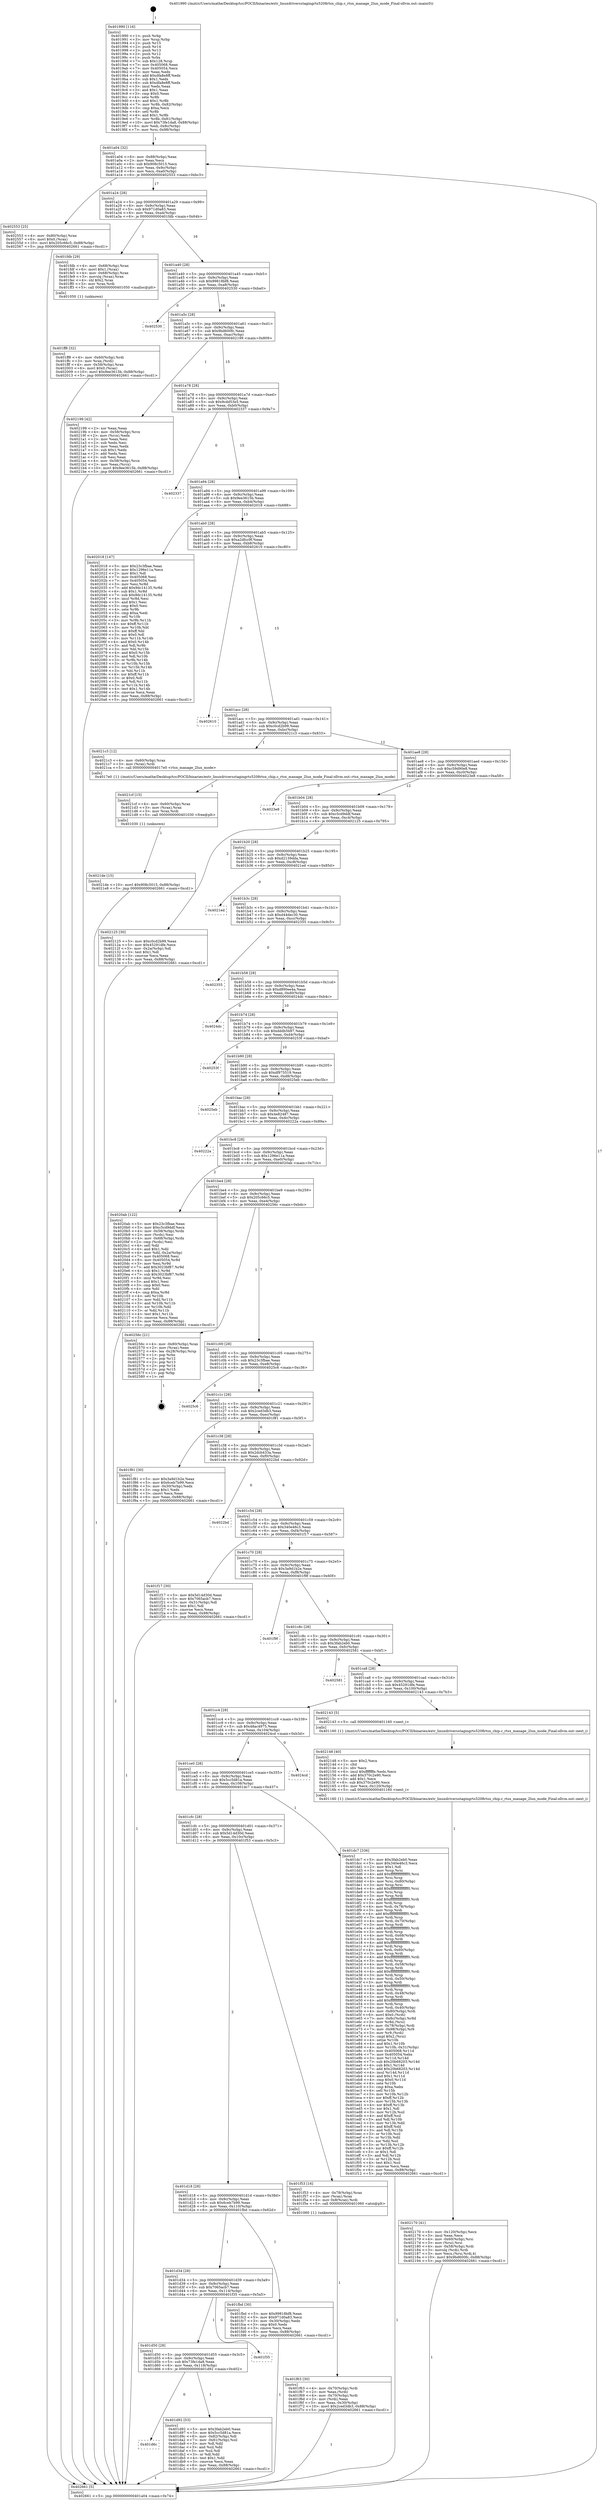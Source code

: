 digraph "0x401990" {
  label = "0x401990 (/mnt/c/Users/mathe/Desktop/tcc/POCII/binaries/extr_linuxdriversstagingrts5208rtsx_chip.c_rtsx_manage_2lun_mode_Final-ollvm.out::main(0))"
  labelloc = "t"
  node[shape=record]

  Entry [label="",width=0.3,height=0.3,shape=circle,fillcolor=black,style=filled]
  "0x401a04" [label="{
     0x401a04 [32]\l
     | [instrs]\l
     &nbsp;&nbsp;0x401a04 \<+6\>: mov -0x88(%rbp),%eax\l
     &nbsp;&nbsp;0x401a0a \<+2\>: mov %eax,%ecx\l
     &nbsp;&nbsp;0x401a0c \<+6\>: sub $0x908c5015,%ecx\l
     &nbsp;&nbsp;0x401a12 \<+6\>: mov %eax,-0x9c(%rbp)\l
     &nbsp;&nbsp;0x401a18 \<+6\>: mov %ecx,-0xa0(%rbp)\l
     &nbsp;&nbsp;0x401a1e \<+6\>: je 0000000000402553 \<main+0xbc3\>\l
  }"]
  "0x402553" [label="{
     0x402553 [25]\l
     | [instrs]\l
     &nbsp;&nbsp;0x402553 \<+4\>: mov -0x80(%rbp),%rax\l
     &nbsp;&nbsp;0x402557 \<+6\>: movl $0x0,(%rax)\l
     &nbsp;&nbsp;0x40255d \<+10\>: movl $0x205c66c5,-0x88(%rbp)\l
     &nbsp;&nbsp;0x402567 \<+5\>: jmp 0000000000402661 \<main+0xcd1\>\l
  }"]
  "0x401a24" [label="{
     0x401a24 [28]\l
     | [instrs]\l
     &nbsp;&nbsp;0x401a24 \<+5\>: jmp 0000000000401a29 \<main+0x99\>\l
     &nbsp;&nbsp;0x401a29 \<+6\>: mov -0x9c(%rbp),%eax\l
     &nbsp;&nbsp;0x401a2f \<+5\>: sub $0x971d0a83,%eax\l
     &nbsp;&nbsp;0x401a34 \<+6\>: mov %eax,-0xa4(%rbp)\l
     &nbsp;&nbsp;0x401a3a \<+6\>: je 0000000000401fdb \<main+0x64b\>\l
  }"]
  Exit [label="",width=0.3,height=0.3,shape=circle,fillcolor=black,style=filled,peripheries=2]
  "0x401fdb" [label="{
     0x401fdb [29]\l
     | [instrs]\l
     &nbsp;&nbsp;0x401fdb \<+4\>: mov -0x68(%rbp),%rax\l
     &nbsp;&nbsp;0x401fdf \<+6\>: movl $0x1,(%rax)\l
     &nbsp;&nbsp;0x401fe5 \<+4\>: mov -0x68(%rbp),%rax\l
     &nbsp;&nbsp;0x401fe9 \<+3\>: movslq (%rax),%rax\l
     &nbsp;&nbsp;0x401fec \<+4\>: shl $0x2,%rax\l
     &nbsp;&nbsp;0x401ff0 \<+3\>: mov %rax,%rdi\l
     &nbsp;&nbsp;0x401ff3 \<+5\>: call 0000000000401050 \<malloc@plt\>\l
     | [calls]\l
     &nbsp;&nbsp;0x401050 \{1\} (unknown)\l
  }"]
  "0x401a40" [label="{
     0x401a40 [28]\l
     | [instrs]\l
     &nbsp;&nbsp;0x401a40 \<+5\>: jmp 0000000000401a45 \<main+0xb5\>\l
     &nbsp;&nbsp;0x401a45 \<+6\>: mov -0x9c(%rbp),%eax\l
     &nbsp;&nbsp;0x401a4b \<+5\>: sub $0x99818bf8,%eax\l
     &nbsp;&nbsp;0x401a50 \<+6\>: mov %eax,-0xa8(%rbp)\l
     &nbsp;&nbsp;0x401a56 \<+6\>: je 0000000000402530 \<main+0xba0\>\l
  }"]
  "0x4021de" [label="{
     0x4021de [15]\l
     | [instrs]\l
     &nbsp;&nbsp;0x4021de \<+10\>: movl $0x908c5015,-0x88(%rbp)\l
     &nbsp;&nbsp;0x4021e8 \<+5\>: jmp 0000000000402661 \<main+0xcd1\>\l
  }"]
  "0x402530" [label="{
     0x402530\l
  }", style=dashed]
  "0x401a5c" [label="{
     0x401a5c [28]\l
     | [instrs]\l
     &nbsp;&nbsp;0x401a5c \<+5\>: jmp 0000000000401a61 \<main+0xd1\>\l
     &nbsp;&nbsp;0x401a61 \<+6\>: mov -0x9c(%rbp),%eax\l
     &nbsp;&nbsp;0x401a67 \<+5\>: sub $0x9bd600fc,%eax\l
     &nbsp;&nbsp;0x401a6c \<+6\>: mov %eax,-0xac(%rbp)\l
     &nbsp;&nbsp;0x401a72 \<+6\>: je 0000000000402199 \<main+0x809\>\l
  }"]
  "0x4021cf" [label="{
     0x4021cf [15]\l
     | [instrs]\l
     &nbsp;&nbsp;0x4021cf \<+4\>: mov -0x60(%rbp),%rax\l
     &nbsp;&nbsp;0x4021d3 \<+3\>: mov (%rax),%rax\l
     &nbsp;&nbsp;0x4021d6 \<+3\>: mov %rax,%rdi\l
     &nbsp;&nbsp;0x4021d9 \<+5\>: call 0000000000401030 \<free@plt\>\l
     | [calls]\l
     &nbsp;&nbsp;0x401030 \{1\} (unknown)\l
  }"]
  "0x402199" [label="{
     0x402199 [42]\l
     | [instrs]\l
     &nbsp;&nbsp;0x402199 \<+2\>: xor %eax,%eax\l
     &nbsp;&nbsp;0x40219b \<+4\>: mov -0x58(%rbp),%rcx\l
     &nbsp;&nbsp;0x40219f \<+2\>: mov (%rcx),%edx\l
     &nbsp;&nbsp;0x4021a1 \<+2\>: mov %eax,%esi\l
     &nbsp;&nbsp;0x4021a3 \<+2\>: sub %edx,%esi\l
     &nbsp;&nbsp;0x4021a5 \<+2\>: mov %eax,%edx\l
     &nbsp;&nbsp;0x4021a7 \<+3\>: sub $0x1,%edx\l
     &nbsp;&nbsp;0x4021aa \<+2\>: add %edx,%esi\l
     &nbsp;&nbsp;0x4021ac \<+2\>: sub %esi,%eax\l
     &nbsp;&nbsp;0x4021ae \<+4\>: mov -0x58(%rbp),%rcx\l
     &nbsp;&nbsp;0x4021b2 \<+2\>: mov %eax,(%rcx)\l
     &nbsp;&nbsp;0x4021b4 \<+10\>: movl $0x9ee3615b,-0x88(%rbp)\l
     &nbsp;&nbsp;0x4021be \<+5\>: jmp 0000000000402661 \<main+0xcd1\>\l
  }"]
  "0x401a78" [label="{
     0x401a78 [28]\l
     | [instrs]\l
     &nbsp;&nbsp;0x401a78 \<+5\>: jmp 0000000000401a7d \<main+0xed\>\l
     &nbsp;&nbsp;0x401a7d \<+6\>: mov -0x9c(%rbp),%eax\l
     &nbsp;&nbsp;0x401a83 \<+5\>: sub $0x9cdd53e5,%eax\l
     &nbsp;&nbsp;0x401a88 \<+6\>: mov %eax,-0xb0(%rbp)\l
     &nbsp;&nbsp;0x401a8e \<+6\>: je 0000000000402337 \<main+0x9a7\>\l
  }"]
  "0x402170" [label="{
     0x402170 [41]\l
     | [instrs]\l
     &nbsp;&nbsp;0x402170 \<+6\>: mov -0x120(%rbp),%ecx\l
     &nbsp;&nbsp;0x402176 \<+3\>: imul %eax,%ecx\l
     &nbsp;&nbsp;0x402179 \<+4\>: mov -0x60(%rbp),%rsi\l
     &nbsp;&nbsp;0x40217d \<+3\>: mov (%rsi),%rsi\l
     &nbsp;&nbsp;0x402180 \<+4\>: mov -0x58(%rbp),%rdi\l
     &nbsp;&nbsp;0x402184 \<+3\>: movslq (%rdi),%rdi\l
     &nbsp;&nbsp;0x402187 \<+3\>: mov %ecx,(%rsi,%rdi,4)\l
     &nbsp;&nbsp;0x40218a \<+10\>: movl $0x9bd600fc,-0x88(%rbp)\l
     &nbsp;&nbsp;0x402194 \<+5\>: jmp 0000000000402661 \<main+0xcd1\>\l
  }"]
  "0x402337" [label="{
     0x402337\l
  }", style=dashed]
  "0x401a94" [label="{
     0x401a94 [28]\l
     | [instrs]\l
     &nbsp;&nbsp;0x401a94 \<+5\>: jmp 0000000000401a99 \<main+0x109\>\l
     &nbsp;&nbsp;0x401a99 \<+6\>: mov -0x9c(%rbp),%eax\l
     &nbsp;&nbsp;0x401a9f \<+5\>: sub $0x9ee3615b,%eax\l
     &nbsp;&nbsp;0x401aa4 \<+6\>: mov %eax,-0xb4(%rbp)\l
     &nbsp;&nbsp;0x401aaa \<+6\>: je 0000000000402018 \<main+0x688\>\l
  }"]
  "0x402148" [label="{
     0x402148 [40]\l
     | [instrs]\l
     &nbsp;&nbsp;0x402148 \<+5\>: mov $0x2,%ecx\l
     &nbsp;&nbsp;0x40214d \<+1\>: cltd\l
     &nbsp;&nbsp;0x40214e \<+2\>: idiv %ecx\l
     &nbsp;&nbsp;0x402150 \<+6\>: imul $0xfffffffe,%edx,%ecx\l
     &nbsp;&nbsp;0x402156 \<+6\>: add $0x370c2e90,%ecx\l
     &nbsp;&nbsp;0x40215c \<+3\>: add $0x1,%ecx\l
     &nbsp;&nbsp;0x40215f \<+6\>: sub $0x370c2e90,%ecx\l
     &nbsp;&nbsp;0x402165 \<+6\>: mov %ecx,-0x120(%rbp)\l
     &nbsp;&nbsp;0x40216b \<+5\>: call 0000000000401160 \<next_i\>\l
     | [calls]\l
     &nbsp;&nbsp;0x401160 \{1\} (/mnt/c/Users/mathe/Desktop/tcc/POCII/binaries/extr_linuxdriversstagingrts5208rtsx_chip.c_rtsx_manage_2lun_mode_Final-ollvm.out::next_i)\l
  }"]
  "0x402018" [label="{
     0x402018 [147]\l
     | [instrs]\l
     &nbsp;&nbsp;0x402018 \<+5\>: mov $0x23c3fbae,%eax\l
     &nbsp;&nbsp;0x40201d \<+5\>: mov $0x1296e11a,%ecx\l
     &nbsp;&nbsp;0x402022 \<+2\>: mov $0x1,%dl\l
     &nbsp;&nbsp;0x402024 \<+7\>: mov 0x405068,%esi\l
     &nbsp;&nbsp;0x40202b \<+7\>: mov 0x405054,%edi\l
     &nbsp;&nbsp;0x402032 \<+3\>: mov %esi,%r8d\l
     &nbsp;&nbsp;0x402035 \<+7\>: add $0x9dc14135,%r8d\l
     &nbsp;&nbsp;0x40203c \<+4\>: sub $0x1,%r8d\l
     &nbsp;&nbsp;0x402040 \<+7\>: sub $0x9dc14135,%r8d\l
     &nbsp;&nbsp;0x402047 \<+4\>: imul %r8d,%esi\l
     &nbsp;&nbsp;0x40204b \<+3\>: and $0x1,%esi\l
     &nbsp;&nbsp;0x40204e \<+3\>: cmp $0x0,%esi\l
     &nbsp;&nbsp;0x402051 \<+4\>: sete %r9b\l
     &nbsp;&nbsp;0x402055 \<+3\>: cmp $0xa,%edi\l
     &nbsp;&nbsp;0x402058 \<+4\>: setl %r10b\l
     &nbsp;&nbsp;0x40205c \<+3\>: mov %r9b,%r11b\l
     &nbsp;&nbsp;0x40205f \<+4\>: xor $0xff,%r11b\l
     &nbsp;&nbsp;0x402063 \<+3\>: mov %r10b,%bl\l
     &nbsp;&nbsp;0x402066 \<+3\>: xor $0xff,%bl\l
     &nbsp;&nbsp;0x402069 \<+3\>: xor $0x0,%dl\l
     &nbsp;&nbsp;0x40206c \<+3\>: mov %r11b,%r14b\l
     &nbsp;&nbsp;0x40206f \<+4\>: and $0x0,%r14b\l
     &nbsp;&nbsp;0x402073 \<+3\>: and %dl,%r9b\l
     &nbsp;&nbsp;0x402076 \<+3\>: mov %bl,%r15b\l
     &nbsp;&nbsp;0x402079 \<+4\>: and $0x0,%r15b\l
     &nbsp;&nbsp;0x40207d \<+3\>: and %dl,%r10b\l
     &nbsp;&nbsp;0x402080 \<+3\>: or %r9b,%r14b\l
     &nbsp;&nbsp;0x402083 \<+3\>: or %r10b,%r15b\l
     &nbsp;&nbsp;0x402086 \<+3\>: xor %r15b,%r14b\l
     &nbsp;&nbsp;0x402089 \<+3\>: or %bl,%r11b\l
     &nbsp;&nbsp;0x40208c \<+4\>: xor $0xff,%r11b\l
     &nbsp;&nbsp;0x402090 \<+3\>: or $0x0,%dl\l
     &nbsp;&nbsp;0x402093 \<+3\>: and %dl,%r11b\l
     &nbsp;&nbsp;0x402096 \<+3\>: or %r11b,%r14b\l
     &nbsp;&nbsp;0x402099 \<+4\>: test $0x1,%r14b\l
     &nbsp;&nbsp;0x40209d \<+3\>: cmovne %ecx,%eax\l
     &nbsp;&nbsp;0x4020a0 \<+6\>: mov %eax,-0x88(%rbp)\l
     &nbsp;&nbsp;0x4020a6 \<+5\>: jmp 0000000000402661 \<main+0xcd1\>\l
  }"]
  "0x401ab0" [label="{
     0x401ab0 [28]\l
     | [instrs]\l
     &nbsp;&nbsp;0x401ab0 \<+5\>: jmp 0000000000401ab5 \<main+0x125\>\l
     &nbsp;&nbsp;0x401ab5 \<+6\>: mov -0x9c(%rbp),%eax\l
     &nbsp;&nbsp;0x401abb \<+5\>: sub $0xa2dfcc9f,%eax\l
     &nbsp;&nbsp;0x401ac0 \<+6\>: mov %eax,-0xb8(%rbp)\l
     &nbsp;&nbsp;0x401ac6 \<+6\>: je 0000000000402610 \<main+0xc80\>\l
  }"]
  "0x401ff8" [label="{
     0x401ff8 [32]\l
     | [instrs]\l
     &nbsp;&nbsp;0x401ff8 \<+4\>: mov -0x60(%rbp),%rdi\l
     &nbsp;&nbsp;0x401ffc \<+3\>: mov %rax,(%rdi)\l
     &nbsp;&nbsp;0x401fff \<+4\>: mov -0x58(%rbp),%rax\l
     &nbsp;&nbsp;0x402003 \<+6\>: movl $0x0,(%rax)\l
     &nbsp;&nbsp;0x402009 \<+10\>: movl $0x9ee3615b,-0x88(%rbp)\l
     &nbsp;&nbsp;0x402013 \<+5\>: jmp 0000000000402661 \<main+0xcd1\>\l
  }"]
  "0x402610" [label="{
     0x402610\l
  }", style=dashed]
  "0x401acc" [label="{
     0x401acc [28]\l
     | [instrs]\l
     &nbsp;&nbsp;0x401acc \<+5\>: jmp 0000000000401ad1 \<main+0x141\>\l
     &nbsp;&nbsp;0x401ad1 \<+6\>: mov -0x9c(%rbp),%eax\l
     &nbsp;&nbsp;0x401ad7 \<+5\>: sub $0xc0cd2b99,%eax\l
     &nbsp;&nbsp;0x401adc \<+6\>: mov %eax,-0xbc(%rbp)\l
     &nbsp;&nbsp;0x401ae2 \<+6\>: je 00000000004021c3 \<main+0x833\>\l
  }"]
  "0x401f63" [label="{
     0x401f63 [30]\l
     | [instrs]\l
     &nbsp;&nbsp;0x401f63 \<+4\>: mov -0x70(%rbp),%rdi\l
     &nbsp;&nbsp;0x401f67 \<+2\>: mov %eax,(%rdi)\l
     &nbsp;&nbsp;0x401f69 \<+4\>: mov -0x70(%rbp),%rdi\l
     &nbsp;&nbsp;0x401f6d \<+2\>: mov (%rdi),%eax\l
     &nbsp;&nbsp;0x401f6f \<+3\>: mov %eax,-0x30(%rbp)\l
     &nbsp;&nbsp;0x401f72 \<+10\>: movl $0x2ced3db3,-0x88(%rbp)\l
     &nbsp;&nbsp;0x401f7c \<+5\>: jmp 0000000000402661 \<main+0xcd1\>\l
  }"]
  "0x4021c3" [label="{
     0x4021c3 [12]\l
     | [instrs]\l
     &nbsp;&nbsp;0x4021c3 \<+4\>: mov -0x60(%rbp),%rax\l
     &nbsp;&nbsp;0x4021c7 \<+3\>: mov (%rax),%rdi\l
     &nbsp;&nbsp;0x4021ca \<+5\>: call 00000000004017e0 \<rtsx_manage_2lun_mode\>\l
     | [calls]\l
     &nbsp;&nbsp;0x4017e0 \{1\} (/mnt/c/Users/mathe/Desktop/tcc/POCII/binaries/extr_linuxdriversstagingrts5208rtsx_chip.c_rtsx_manage_2lun_mode_Final-ollvm.out::rtsx_manage_2lun_mode)\l
  }"]
  "0x401ae8" [label="{
     0x401ae8 [28]\l
     | [instrs]\l
     &nbsp;&nbsp;0x401ae8 \<+5\>: jmp 0000000000401aed \<main+0x15d\>\l
     &nbsp;&nbsp;0x401aed \<+6\>: mov -0x9c(%rbp),%eax\l
     &nbsp;&nbsp;0x401af3 \<+5\>: sub $0xc59d90e8,%eax\l
     &nbsp;&nbsp;0x401af8 \<+6\>: mov %eax,-0xc0(%rbp)\l
     &nbsp;&nbsp;0x401afe \<+6\>: je 00000000004023e8 \<main+0xa58\>\l
  }"]
  "0x401990" [label="{
     0x401990 [116]\l
     | [instrs]\l
     &nbsp;&nbsp;0x401990 \<+1\>: push %rbp\l
     &nbsp;&nbsp;0x401991 \<+3\>: mov %rsp,%rbp\l
     &nbsp;&nbsp;0x401994 \<+2\>: push %r15\l
     &nbsp;&nbsp;0x401996 \<+2\>: push %r14\l
     &nbsp;&nbsp;0x401998 \<+2\>: push %r13\l
     &nbsp;&nbsp;0x40199a \<+2\>: push %r12\l
     &nbsp;&nbsp;0x40199c \<+1\>: push %rbx\l
     &nbsp;&nbsp;0x40199d \<+7\>: sub $0x128,%rsp\l
     &nbsp;&nbsp;0x4019a4 \<+7\>: mov 0x405068,%eax\l
     &nbsp;&nbsp;0x4019ab \<+7\>: mov 0x405054,%ecx\l
     &nbsp;&nbsp;0x4019b2 \<+2\>: mov %eax,%edx\l
     &nbsp;&nbsp;0x4019b4 \<+6\>: add $0xdfa8e8ff,%edx\l
     &nbsp;&nbsp;0x4019ba \<+3\>: sub $0x1,%edx\l
     &nbsp;&nbsp;0x4019bd \<+6\>: sub $0xdfa8e8ff,%edx\l
     &nbsp;&nbsp;0x4019c3 \<+3\>: imul %edx,%eax\l
     &nbsp;&nbsp;0x4019c6 \<+3\>: and $0x1,%eax\l
     &nbsp;&nbsp;0x4019c9 \<+3\>: cmp $0x0,%eax\l
     &nbsp;&nbsp;0x4019cc \<+4\>: sete %r8b\l
     &nbsp;&nbsp;0x4019d0 \<+4\>: and $0x1,%r8b\l
     &nbsp;&nbsp;0x4019d4 \<+7\>: mov %r8b,-0x82(%rbp)\l
     &nbsp;&nbsp;0x4019db \<+3\>: cmp $0xa,%ecx\l
     &nbsp;&nbsp;0x4019de \<+4\>: setl %r8b\l
     &nbsp;&nbsp;0x4019e2 \<+4\>: and $0x1,%r8b\l
     &nbsp;&nbsp;0x4019e6 \<+7\>: mov %r8b,-0x81(%rbp)\l
     &nbsp;&nbsp;0x4019ed \<+10\>: movl $0x73fe1da8,-0x88(%rbp)\l
     &nbsp;&nbsp;0x4019f7 \<+6\>: mov %edi,-0x8c(%rbp)\l
     &nbsp;&nbsp;0x4019fd \<+7\>: mov %rsi,-0x98(%rbp)\l
  }"]
  "0x4023e8" [label="{
     0x4023e8\l
  }", style=dashed]
  "0x401b04" [label="{
     0x401b04 [28]\l
     | [instrs]\l
     &nbsp;&nbsp;0x401b04 \<+5\>: jmp 0000000000401b09 \<main+0x179\>\l
     &nbsp;&nbsp;0x401b09 \<+6\>: mov -0x9c(%rbp),%eax\l
     &nbsp;&nbsp;0x401b0f \<+5\>: sub $0xc5cd9ddf,%eax\l
     &nbsp;&nbsp;0x401b14 \<+6\>: mov %eax,-0xc4(%rbp)\l
     &nbsp;&nbsp;0x401b1a \<+6\>: je 0000000000402125 \<main+0x795\>\l
  }"]
  "0x402661" [label="{
     0x402661 [5]\l
     | [instrs]\l
     &nbsp;&nbsp;0x402661 \<+5\>: jmp 0000000000401a04 \<main+0x74\>\l
  }"]
  "0x402125" [label="{
     0x402125 [30]\l
     | [instrs]\l
     &nbsp;&nbsp;0x402125 \<+5\>: mov $0xc0cd2b99,%eax\l
     &nbsp;&nbsp;0x40212a \<+5\>: mov $0x45291dfe,%ecx\l
     &nbsp;&nbsp;0x40212f \<+3\>: mov -0x2a(%rbp),%dl\l
     &nbsp;&nbsp;0x402132 \<+3\>: test $0x1,%dl\l
     &nbsp;&nbsp;0x402135 \<+3\>: cmovne %ecx,%eax\l
     &nbsp;&nbsp;0x402138 \<+6\>: mov %eax,-0x88(%rbp)\l
     &nbsp;&nbsp;0x40213e \<+5\>: jmp 0000000000402661 \<main+0xcd1\>\l
  }"]
  "0x401b20" [label="{
     0x401b20 [28]\l
     | [instrs]\l
     &nbsp;&nbsp;0x401b20 \<+5\>: jmp 0000000000401b25 \<main+0x195\>\l
     &nbsp;&nbsp;0x401b25 \<+6\>: mov -0x9c(%rbp),%eax\l
     &nbsp;&nbsp;0x401b2b \<+5\>: sub $0xd2139dda,%eax\l
     &nbsp;&nbsp;0x401b30 \<+6\>: mov %eax,-0xc8(%rbp)\l
     &nbsp;&nbsp;0x401b36 \<+6\>: je 00000000004021ed \<main+0x85d\>\l
  }"]
  "0x401d6c" [label="{
     0x401d6c\l
  }", style=dashed]
  "0x4021ed" [label="{
     0x4021ed\l
  }", style=dashed]
  "0x401b3c" [label="{
     0x401b3c [28]\l
     | [instrs]\l
     &nbsp;&nbsp;0x401b3c \<+5\>: jmp 0000000000401b41 \<main+0x1b1\>\l
     &nbsp;&nbsp;0x401b41 \<+6\>: mov -0x9c(%rbp),%eax\l
     &nbsp;&nbsp;0x401b47 \<+5\>: sub $0xd44dec30,%eax\l
     &nbsp;&nbsp;0x401b4c \<+6\>: mov %eax,-0xcc(%rbp)\l
     &nbsp;&nbsp;0x401b52 \<+6\>: je 0000000000402355 \<main+0x9c5\>\l
  }"]
  "0x401d92" [label="{
     0x401d92 [53]\l
     | [instrs]\l
     &nbsp;&nbsp;0x401d92 \<+5\>: mov $0x3fab2eb0,%eax\l
     &nbsp;&nbsp;0x401d97 \<+5\>: mov $0x5cc5d81a,%ecx\l
     &nbsp;&nbsp;0x401d9c \<+6\>: mov -0x82(%rbp),%dl\l
     &nbsp;&nbsp;0x401da2 \<+7\>: mov -0x81(%rbp),%sil\l
     &nbsp;&nbsp;0x401da9 \<+3\>: mov %dl,%dil\l
     &nbsp;&nbsp;0x401dac \<+3\>: and %sil,%dil\l
     &nbsp;&nbsp;0x401daf \<+3\>: xor %sil,%dl\l
     &nbsp;&nbsp;0x401db2 \<+3\>: or %dl,%dil\l
     &nbsp;&nbsp;0x401db5 \<+4\>: test $0x1,%dil\l
     &nbsp;&nbsp;0x401db9 \<+3\>: cmovne %ecx,%eax\l
     &nbsp;&nbsp;0x401dbc \<+6\>: mov %eax,-0x88(%rbp)\l
     &nbsp;&nbsp;0x401dc2 \<+5\>: jmp 0000000000402661 \<main+0xcd1\>\l
  }"]
  "0x402355" [label="{
     0x402355\l
  }", style=dashed]
  "0x401b58" [label="{
     0x401b58 [28]\l
     | [instrs]\l
     &nbsp;&nbsp;0x401b58 \<+5\>: jmp 0000000000401b5d \<main+0x1cd\>\l
     &nbsp;&nbsp;0x401b5d \<+6\>: mov -0x9c(%rbp),%eax\l
     &nbsp;&nbsp;0x401b63 \<+5\>: sub $0xd890ee4a,%eax\l
     &nbsp;&nbsp;0x401b68 \<+6\>: mov %eax,-0xd0(%rbp)\l
     &nbsp;&nbsp;0x401b6e \<+6\>: je 00000000004024dc \<main+0xb4c\>\l
  }"]
  "0x401d50" [label="{
     0x401d50 [28]\l
     | [instrs]\l
     &nbsp;&nbsp;0x401d50 \<+5\>: jmp 0000000000401d55 \<main+0x3c5\>\l
     &nbsp;&nbsp;0x401d55 \<+6\>: mov -0x9c(%rbp),%eax\l
     &nbsp;&nbsp;0x401d5b \<+5\>: sub $0x73fe1da8,%eax\l
     &nbsp;&nbsp;0x401d60 \<+6\>: mov %eax,-0x118(%rbp)\l
     &nbsp;&nbsp;0x401d66 \<+6\>: je 0000000000401d92 \<main+0x402\>\l
  }"]
  "0x4024dc" [label="{
     0x4024dc\l
  }", style=dashed]
  "0x401b74" [label="{
     0x401b74 [28]\l
     | [instrs]\l
     &nbsp;&nbsp;0x401b74 \<+5\>: jmp 0000000000401b79 \<main+0x1e9\>\l
     &nbsp;&nbsp;0x401b79 \<+6\>: mov -0x9c(%rbp),%eax\l
     &nbsp;&nbsp;0x401b7f \<+5\>: sub $0xdddb5b97,%eax\l
     &nbsp;&nbsp;0x401b84 \<+6\>: mov %eax,-0xd4(%rbp)\l
     &nbsp;&nbsp;0x401b8a \<+6\>: je 000000000040253f \<main+0xbaf\>\l
  }"]
  "0x401f35" [label="{
     0x401f35\l
  }", style=dashed]
  "0x40253f" [label="{
     0x40253f\l
  }", style=dashed]
  "0x401b90" [label="{
     0x401b90 [28]\l
     | [instrs]\l
     &nbsp;&nbsp;0x401b90 \<+5\>: jmp 0000000000401b95 \<main+0x205\>\l
     &nbsp;&nbsp;0x401b95 \<+6\>: mov -0x9c(%rbp),%eax\l
     &nbsp;&nbsp;0x401b9b \<+5\>: sub $0xdf975519,%eax\l
     &nbsp;&nbsp;0x401ba0 \<+6\>: mov %eax,-0xd8(%rbp)\l
     &nbsp;&nbsp;0x401ba6 \<+6\>: je 00000000004025eb \<main+0xc5b\>\l
  }"]
  "0x401d34" [label="{
     0x401d34 [28]\l
     | [instrs]\l
     &nbsp;&nbsp;0x401d34 \<+5\>: jmp 0000000000401d39 \<main+0x3a9\>\l
     &nbsp;&nbsp;0x401d39 \<+6\>: mov -0x9c(%rbp),%eax\l
     &nbsp;&nbsp;0x401d3f \<+5\>: sub $0x7065acb7,%eax\l
     &nbsp;&nbsp;0x401d44 \<+6\>: mov %eax,-0x114(%rbp)\l
     &nbsp;&nbsp;0x401d4a \<+6\>: je 0000000000401f35 \<main+0x5a5\>\l
  }"]
  "0x4025eb" [label="{
     0x4025eb\l
  }", style=dashed]
  "0x401bac" [label="{
     0x401bac [28]\l
     | [instrs]\l
     &nbsp;&nbsp;0x401bac \<+5\>: jmp 0000000000401bb1 \<main+0x221\>\l
     &nbsp;&nbsp;0x401bb1 \<+6\>: mov -0x9c(%rbp),%eax\l
     &nbsp;&nbsp;0x401bb7 \<+5\>: sub $0x4e82487,%eax\l
     &nbsp;&nbsp;0x401bbc \<+6\>: mov %eax,-0xdc(%rbp)\l
     &nbsp;&nbsp;0x401bc2 \<+6\>: je 000000000040222a \<main+0x89a\>\l
  }"]
  "0x401fbd" [label="{
     0x401fbd [30]\l
     | [instrs]\l
     &nbsp;&nbsp;0x401fbd \<+5\>: mov $0x99818bf8,%eax\l
     &nbsp;&nbsp;0x401fc2 \<+5\>: mov $0x971d0a83,%ecx\l
     &nbsp;&nbsp;0x401fc7 \<+3\>: mov -0x30(%rbp),%edx\l
     &nbsp;&nbsp;0x401fca \<+3\>: cmp $0x0,%edx\l
     &nbsp;&nbsp;0x401fcd \<+3\>: cmove %ecx,%eax\l
     &nbsp;&nbsp;0x401fd0 \<+6\>: mov %eax,-0x88(%rbp)\l
     &nbsp;&nbsp;0x401fd6 \<+5\>: jmp 0000000000402661 \<main+0xcd1\>\l
  }"]
  "0x40222a" [label="{
     0x40222a\l
  }", style=dashed]
  "0x401bc8" [label="{
     0x401bc8 [28]\l
     | [instrs]\l
     &nbsp;&nbsp;0x401bc8 \<+5\>: jmp 0000000000401bcd \<main+0x23d\>\l
     &nbsp;&nbsp;0x401bcd \<+6\>: mov -0x9c(%rbp),%eax\l
     &nbsp;&nbsp;0x401bd3 \<+5\>: sub $0x1296e11a,%eax\l
     &nbsp;&nbsp;0x401bd8 \<+6\>: mov %eax,-0xe0(%rbp)\l
     &nbsp;&nbsp;0x401bde \<+6\>: je 00000000004020ab \<main+0x71b\>\l
  }"]
  "0x401d18" [label="{
     0x401d18 [28]\l
     | [instrs]\l
     &nbsp;&nbsp;0x401d18 \<+5\>: jmp 0000000000401d1d \<main+0x38d\>\l
     &nbsp;&nbsp;0x401d1d \<+6\>: mov -0x9c(%rbp),%eax\l
     &nbsp;&nbsp;0x401d23 \<+5\>: sub $0x6ceb7b99,%eax\l
     &nbsp;&nbsp;0x401d28 \<+6\>: mov %eax,-0x110(%rbp)\l
     &nbsp;&nbsp;0x401d2e \<+6\>: je 0000000000401fbd \<main+0x62d\>\l
  }"]
  "0x4020ab" [label="{
     0x4020ab [122]\l
     | [instrs]\l
     &nbsp;&nbsp;0x4020ab \<+5\>: mov $0x23c3fbae,%eax\l
     &nbsp;&nbsp;0x4020b0 \<+5\>: mov $0xc5cd9ddf,%ecx\l
     &nbsp;&nbsp;0x4020b5 \<+4\>: mov -0x58(%rbp),%rdx\l
     &nbsp;&nbsp;0x4020b9 \<+2\>: mov (%rdx),%esi\l
     &nbsp;&nbsp;0x4020bb \<+4\>: mov -0x68(%rbp),%rdx\l
     &nbsp;&nbsp;0x4020bf \<+2\>: cmp (%rdx),%esi\l
     &nbsp;&nbsp;0x4020c1 \<+4\>: setl %dil\l
     &nbsp;&nbsp;0x4020c5 \<+4\>: and $0x1,%dil\l
     &nbsp;&nbsp;0x4020c9 \<+4\>: mov %dil,-0x2a(%rbp)\l
     &nbsp;&nbsp;0x4020cd \<+7\>: mov 0x405068,%esi\l
     &nbsp;&nbsp;0x4020d4 \<+8\>: mov 0x405054,%r8d\l
     &nbsp;&nbsp;0x4020dc \<+3\>: mov %esi,%r9d\l
     &nbsp;&nbsp;0x4020df \<+7\>: add $0x3023bf87,%r9d\l
     &nbsp;&nbsp;0x4020e6 \<+4\>: sub $0x1,%r9d\l
     &nbsp;&nbsp;0x4020ea \<+7\>: sub $0x3023bf87,%r9d\l
     &nbsp;&nbsp;0x4020f1 \<+4\>: imul %r9d,%esi\l
     &nbsp;&nbsp;0x4020f5 \<+3\>: and $0x1,%esi\l
     &nbsp;&nbsp;0x4020f8 \<+3\>: cmp $0x0,%esi\l
     &nbsp;&nbsp;0x4020fb \<+4\>: sete %dil\l
     &nbsp;&nbsp;0x4020ff \<+4\>: cmp $0xa,%r8d\l
     &nbsp;&nbsp;0x402103 \<+4\>: setl %r10b\l
     &nbsp;&nbsp;0x402107 \<+3\>: mov %dil,%r11b\l
     &nbsp;&nbsp;0x40210a \<+3\>: and %r10b,%r11b\l
     &nbsp;&nbsp;0x40210d \<+3\>: xor %r10b,%dil\l
     &nbsp;&nbsp;0x402110 \<+3\>: or %dil,%r11b\l
     &nbsp;&nbsp;0x402113 \<+4\>: test $0x1,%r11b\l
     &nbsp;&nbsp;0x402117 \<+3\>: cmovne %ecx,%eax\l
     &nbsp;&nbsp;0x40211a \<+6\>: mov %eax,-0x88(%rbp)\l
     &nbsp;&nbsp;0x402120 \<+5\>: jmp 0000000000402661 \<main+0xcd1\>\l
  }"]
  "0x401be4" [label="{
     0x401be4 [28]\l
     | [instrs]\l
     &nbsp;&nbsp;0x401be4 \<+5\>: jmp 0000000000401be9 \<main+0x259\>\l
     &nbsp;&nbsp;0x401be9 \<+6\>: mov -0x9c(%rbp),%eax\l
     &nbsp;&nbsp;0x401bef \<+5\>: sub $0x205c66c5,%eax\l
     &nbsp;&nbsp;0x401bf4 \<+6\>: mov %eax,-0xe4(%rbp)\l
     &nbsp;&nbsp;0x401bfa \<+6\>: je 000000000040256c \<main+0xbdc\>\l
  }"]
  "0x401f53" [label="{
     0x401f53 [16]\l
     | [instrs]\l
     &nbsp;&nbsp;0x401f53 \<+4\>: mov -0x78(%rbp),%rax\l
     &nbsp;&nbsp;0x401f57 \<+3\>: mov (%rax),%rax\l
     &nbsp;&nbsp;0x401f5a \<+4\>: mov 0x8(%rax),%rdi\l
     &nbsp;&nbsp;0x401f5e \<+5\>: call 0000000000401060 \<atoi@plt\>\l
     | [calls]\l
     &nbsp;&nbsp;0x401060 \{1\} (unknown)\l
  }"]
  "0x40256c" [label="{
     0x40256c [21]\l
     | [instrs]\l
     &nbsp;&nbsp;0x40256c \<+4\>: mov -0x80(%rbp),%rax\l
     &nbsp;&nbsp;0x402570 \<+2\>: mov (%rax),%eax\l
     &nbsp;&nbsp;0x402572 \<+4\>: lea -0x28(%rbp),%rsp\l
     &nbsp;&nbsp;0x402576 \<+1\>: pop %rbx\l
     &nbsp;&nbsp;0x402577 \<+2\>: pop %r12\l
     &nbsp;&nbsp;0x402579 \<+2\>: pop %r13\l
     &nbsp;&nbsp;0x40257b \<+2\>: pop %r14\l
     &nbsp;&nbsp;0x40257d \<+2\>: pop %r15\l
     &nbsp;&nbsp;0x40257f \<+1\>: pop %rbp\l
     &nbsp;&nbsp;0x402580 \<+1\>: ret\l
  }"]
  "0x401c00" [label="{
     0x401c00 [28]\l
     | [instrs]\l
     &nbsp;&nbsp;0x401c00 \<+5\>: jmp 0000000000401c05 \<main+0x275\>\l
     &nbsp;&nbsp;0x401c05 \<+6\>: mov -0x9c(%rbp),%eax\l
     &nbsp;&nbsp;0x401c0b \<+5\>: sub $0x23c3fbae,%eax\l
     &nbsp;&nbsp;0x401c10 \<+6\>: mov %eax,-0xe8(%rbp)\l
     &nbsp;&nbsp;0x401c16 \<+6\>: je 00000000004025c6 \<main+0xc36\>\l
  }"]
  "0x401cfc" [label="{
     0x401cfc [28]\l
     | [instrs]\l
     &nbsp;&nbsp;0x401cfc \<+5\>: jmp 0000000000401d01 \<main+0x371\>\l
     &nbsp;&nbsp;0x401d01 \<+6\>: mov -0x9c(%rbp),%eax\l
     &nbsp;&nbsp;0x401d07 \<+5\>: sub $0x5d14d30d,%eax\l
     &nbsp;&nbsp;0x401d0c \<+6\>: mov %eax,-0x10c(%rbp)\l
     &nbsp;&nbsp;0x401d12 \<+6\>: je 0000000000401f53 \<main+0x5c3\>\l
  }"]
  "0x4025c6" [label="{
     0x4025c6\l
  }", style=dashed]
  "0x401c1c" [label="{
     0x401c1c [28]\l
     | [instrs]\l
     &nbsp;&nbsp;0x401c1c \<+5\>: jmp 0000000000401c21 \<main+0x291\>\l
     &nbsp;&nbsp;0x401c21 \<+6\>: mov -0x9c(%rbp),%eax\l
     &nbsp;&nbsp;0x401c27 \<+5\>: sub $0x2ced3db3,%eax\l
     &nbsp;&nbsp;0x401c2c \<+6\>: mov %eax,-0xec(%rbp)\l
     &nbsp;&nbsp;0x401c32 \<+6\>: je 0000000000401f81 \<main+0x5f1\>\l
  }"]
  "0x401dc7" [label="{
     0x401dc7 [336]\l
     | [instrs]\l
     &nbsp;&nbsp;0x401dc7 \<+5\>: mov $0x3fab2eb0,%eax\l
     &nbsp;&nbsp;0x401dcc \<+5\>: mov $0x340e46c3,%ecx\l
     &nbsp;&nbsp;0x401dd1 \<+2\>: mov $0x1,%dl\l
     &nbsp;&nbsp;0x401dd3 \<+3\>: mov %rsp,%rsi\l
     &nbsp;&nbsp;0x401dd6 \<+4\>: add $0xfffffffffffffff0,%rsi\l
     &nbsp;&nbsp;0x401dda \<+3\>: mov %rsi,%rsp\l
     &nbsp;&nbsp;0x401ddd \<+4\>: mov %rsi,-0x80(%rbp)\l
     &nbsp;&nbsp;0x401de1 \<+3\>: mov %rsp,%rsi\l
     &nbsp;&nbsp;0x401de4 \<+4\>: add $0xfffffffffffffff0,%rsi\l
     &nbsp;&nbsp;0x401de8 \<+3\>: mov %rsi,%rsp\l
     &nbsp;&nbsp;0x401deb \<+3\>: mov %rsp,%rdi\l
     &nbsp;&nbsp;0x401dee \<+4\>: add $0xfffffffffffffff0,%rdi\l
     &nbsp;&nbsp;0x401df2 \<+3\>: mov %rdi,%rsp\l
     &nbsp;&nbsp;0x401df5 \<+4\>: mov %rdi,-0x78(%rbp)\l
     &nbsp;&nbsp;0x401df9 \<+3\>: mov %rsp,%rdi\l
     &nbsp;&nbsp;0x401dfc \<+4\>: add $0xfffffffffffffff0,%rdi\l
     &nbsp;&nbsp;0x401e00 \<+3\>: mov %rdi,%rsp\l
     &nbsp;&nbsp;0x401e03 \<+4\>: mov %rdi,-0x70(%rbp)\l
     &nbsp;&nbsp;0x401e07 \<+3\>: mov %rsp,%rdi\l
     &nbsp;&nbsp;0x401e0a \<+4\>: add $0xfffffffffffffff0,%rdi\l
     &nbsp;&nbsp;0x401e0e \<+3\>: mov %rdi,%rsp\l
     &nbsp;&nbsp;0x401e11 \<+4\>: mov %rdi,-0x68(%rbp)\l
     &nbsp;&nbsp;0x401e15 \<+3\>: mov %rsp,%rdi\l
     &nbsp;&nbsp;0x401e18 \<+4\>: add $0xfffffffffffffff0,%rdi\l
     &nbsp;&nbsp;0x401e1c \<+3\>: mov %rdi,%rsp\l
     &nbsp;&nbsp;0x401e1f \<+4\>: mov %rdi,-0x60(%rbp)\l
     &nbsp;&nbsp;0x401e23 \<+3\>: mov %rsp,%rdi\l
     &nbsp;&nbsp;0x401e26 \<+4\>: add $0xfffffffffffffff0,%rdi\l
     &nbsp;&nbsp;0x401e2a \<+3\>: mov %rdi,%rsp\l
     &nbsp;&nbsp;0x401e2d \<+4\>: mov %rdi,-0x58(%rbp)\l
     &nbsp;&nbsp;0x401e31 \<+3\>: mov %rsp,%rdi\l
     &nbsp;&nbsp;0x401e34 \<+4\>: add $0xfffffffffffffff0,%rdi\l
     &nbsp;&nbsp;0x401e38 \<+3\>: mov %rdi,%rsp\l
     &nbsp;&nbsp;0x401e3b \<+4\>: mov %rdi,-0x50(%rbp)\l
     &nbsp;&nbsp;0x401e3f \<+3\>: mov %rsp,%rdi\l
     &nbsp;&nbsp;0x401e42 \<+4\>: add $0xfffffffffffffff0,%rdi\l
     &nbsp;&nbsp;0x401e46 \<+3\>: mov %rdi,%rsp\l
     &nbsp;&nbsp;0x401e49 \<+4\>: mov %rdi,-0x48(%rbp)\l
     &nbsp;&nbsp;0x401e4d \<+3\>: mov %rsp,%rdi\l
     &nbsp;&nbsp;0x401e50 \<+4\>: add $0xfffffffffffffff0,%rdi\l
     &nbsp;&nbsp;0x401e54 \<+3\>: mov %rdi,%rsp\l
     &nbsp;&nbsp;0x401e57 \<+4\>: mov %rdi,-0x40(%rbp)\l
     &nbsp;&nbsp;0x401e5b \<+4\>: mov -0x80(%rbp),%rdi\l
     &nbsp;&nbsp;0x401e5f \<+6\>: movl $0x0,(%rdi)\l
     &nbsp;&nbsp;0x401e65 \<+7\>: mov -0x8c(%rbp),%r8d\l
     &nbsp;&nbsp;0x401e6c \<+3\>: mov %r8d,(%rsi)\l
     &nbsp;&nbsp;0x401e6f \<+4\>: mov -0x78(%rbp),%rdi\l
     &nbsp;&nbsp;0x401e73 \<+7\>: mov -0x98(%rbp),%r9\l
     &nbsp;&nbsp;0x401e7a \<+3\>: mov %r9,(%rdi)\l
     &nbsp;&nbsp;0x401e7d \<+3\>: cmpl $0x2,(%rsi)\l
     &nbsp;&nbsp;0x401e80 \<+4\>: setne %r10b\l
     &nbsp;&nbsp;0x401e84 \<+4\>: and $0x1,%r10b\l
     &nbsp;&nbsp;0x401e88 \<+4\>: mov %r10b,-0x31(%rbp)\l
     &nbsp;&nbsp;0x401e8c \<+8\>: mov 0x405068,%r11d\l
     &nbsp;&nbsp;0x401e94 \<+7\>: mov 0x405054,%ebx\l
     &nbsp;&nbsp;0x401e9b \<+3\>: mov %r11d,%r14d\l
     &nbsp;&nbsp;0x401e9e \<+7\>: sub $0x20b68203,%r14d\l
     &nbsp;&nbsp;0x401ea5 \<+4\>: sub $0x1,%r14d\l
     &nbsp;&nbsp;0x401ea9 \<+7\>: add $0x20b68203,%r14d\l
     &nbsp;&nbsp;0x401eb0 \<+4\>: imul %r14d,%r11d\l
     &nbsp;&nbsp;0x401eb4 \<+4\>: and $0x1,%r11d\l
     &nbsp;&nbsp;0x401eb8 \<+4\>: cmp $0x0,%r11d\l
     &nbsp;&nbsp;0x401ebc \<+4\>: sete %r10b\l
     &nbsp;&nbsp;0x401ec0 \<+3\>: cmp $0xa,%ebx\l
     &nbsp;&nbsp;0x401ec3 \<+4\>: setl %r15b\l
     &nbsp;&nbsp;0x401ec7 \<+3\>: mov %r10b,%r12b\l
     &nbsp;&nbsp;0x401eca \<+4\>: xor $0xff,%r12b\l
     &nbsp;&nbsp;0x401ece \<+3\>: mov %r15b,%r13b\l
     &nbsp;&nbsp;0x401ed1 \<+4\>: xor $0xff,%r13b\l
     &nbsp;&nbsp;0x401ed5 \<+3\>: xor $0x1,%dl\l
     &nbsp;&nbsp;0x401ed8 \<+3\>: mov %r12b,%sil\l
     &nbsp;&nbsp;0x401edb \<+4\>: and $0xff,%sil\l
     &nbsp;&nbsp;0x401edf \<+3\>: and %dl,%r10b\l
     &nbsp;&nbsp;0x401ee2 \<+3\>: mov %r13b,%dil\l
     &nbsp;&nbsp;0x401ee5 \<+4\>: and $0xff,%dil\l
     &nbsp;&nbsp;0x401ee9 \<+3\>: and %dl,%r15b\l
     &nbsp;&nbsp;0x401eec \<+3\>: or %r10b,%sil\l
     &nbsp;&nbsp;0x401eef \<+3\>: or %r15b,%dil\l
     &nbsp;&nbsp;0x401ef2 \<+3\>: xor %dil,%sil\l
     &nbsp;&nbsp;0x401ef5 \<+3\>: or %r13b,%r12b\l
     &nbsp;&nbsp;0x401ef8 \<+4\>: xor $0xff,%r12b\l
     &nbsp;&nbsp;0x401efc \<+3\>: or $0x1,%dl\l
     &nbsp;&nbsp;0x401eff \<+3\>: and %dl,%r12b\l
     &nbsp;&nbsp;0x401f02 \<+3\>: or %r12b,%sil\l
     &nbsp;&nbsp;0x401f05 \<+4\>: test $0x1,%sil\l
     &nbsp;&nbsp;0x401f09 \<+3\>: cmovne %ecx,%eax\l
     &nbsp;&nbsp;0x401f0c \<+6\>: mov %eax,-0x88(%rbp)\l
     &nbsp;&nbsp;0x401f12 \<+5\>: jmp 0000000000402661 \<main+0xcd1\>\l
  }"]
  "0x401f81" [label="{
     0x401f81 [30]\l
     | [instrs]\l
     &nbsp;&nbsp;0x401f81 \<+5\>: mov $0x3a9d1b2e,%eax\l
     &nbsp;&nbsp;0x401f86 \<+5\>: mov $0x6ceb7b99,%ecx\l
     &nbsp;&nbsp;0x401f8b \<+3\>: mov -0x30(%rbp),%edx\l
     &nbsp;&nbsp;0x401f8e \<+3\>: cmp $0x1,%edx\l
     &nbsp;&nbsp;0x401f91 \<+3\>: cmovl %ecx,%eax\l
     &nbsp;&nbsp;0x401f94 \<+6\>: mov %eax,-0x88(%rbp)\l
     &nbsp;&nbsp;0x401f9a \<+5\>: jmp 0000000000402661 \<main+0xcd1\>\l
  }"]
  "0x401c38" [label="{
     0x401c38 [28]\l
     | [instrs]\l
     &nbsp;&nbsp;0x401c38 \<+5\>: jmp 0000000000401c3d \<main+0x2ad\>\l
     &nbsp;&nbsp;0x401c3d \<+6\>: mov -0x9c(%rbp),%eax\l
     &nbsp;&nbsp;0x401c43 \<+5\>: sub $0x2dcb433a,%eax\l
     &nbsp;&nbsp;0x401c48 \<+6\>: mov %eax,-0xf0(%rbp)\l
     &nbsp;&nbsp;0x401c4e \<+6\>: je 00000000004022bd \<main+0x92d\>\l
  }"]
  "0x401ce0" [label="{
     0x401ce0 [28]\l
     | [instrs]\l
     &nbsp;&nbsp;0x401ce0 \<+5\>: jmp 0000000000401ce5 \<main+0x355\>\l
     &nbsp;&nbsp;0x401ce5 \<+6\>: mov -0x9c(%rbp),%eax\l
     &nbsp;&nbsp;0x401ceb \<+5\>: sub $0x5cc5d81a,%eax\l
     &nbsp;&nbsp;0x401cf0 \<+6\>: mov %eax,-0x108(%rbp)\l
     &nbsp;&nbsp;0x401cf6 \<+6\>: je 0000000000401dc7 \<main+0x437\>\l
  }"]
  "0x4022bd" [label="{
     0x4022bd\l
  }", style=dashed]
  "0x401c54" [label="{
     0x401c54 [28]\l
     | [instrs]\l
     &nbsp;&nbsp;0x401c54 \<+5\>: jmp 0000000000401c59 \<main+0x2c9\>\l
     &nbsp;&nbsp;0x401c59 \<+6\>: mov -0x9c(%rbp),%eax\l
     &nbsp;&nbsp;0x401c5f \<+5\>: sub $0x340e46c3,%eax\l
     &nbsp;&nbsp;0x401c64 \<+6\>: mov %eax,-0xf4(%rbp)\l
     &nbsp;&nbsp;0x401c6a \<+6\>: je 0000000000401f17 \<main+0x587\>\l
  }"]
  "0x4024cd" [label="{
     0x4024cd\l
  }", style=dashed]
  "0x401f17" [label="{
     0x401f17 [30]\l
     | [instrs]\l
     &nbsp;&nbsp;0x401f17 \<+5\>: mov $0x5d14d30d,%eax\l
     &nbsp;&nbsp;0x401f1c \<+5\>: mov $0x7065acb7,%ecx\l
     &nbsp;&nbsp;0x401f21 \<+3\>: mov -0x31(%rbp),%dl\l
     &nbsp;&nbsp;0x401f24 \<+3\>: test $0x1,%dl\l
     &nbsp;&nbsp;0x401f27 \<+3\>: cmovne %ecx,%eax\l
     &nbsp;&nbsp;0x401f2a \<+6\>: mov %eax,-0x88(%rbp)\l
     &nbsp;&nbsp;0x401f30 \<+5\>: jmp 0000000000402661 \<main+0xcd1\>\l
  }"]
  "0x401c70" [label="{
     0x401c70 [28]\l
     | [instrs]\l
     &nbsp;&nbsp;0x401c70 \<+5\>: jmp 0000000000401c75 \<main+0x2e5\>\l
     &nbsp;&nbsp;0x401c75 \<+6\>: mov -0x9c(%rbp),%eax\l
     &nbsp;&nbsp;0x401c7b \<+5\>: sub $0x3a9d1b2e,%eax\l
     &nbsp;&nbsp;0x401c80 \<+6\>: mov %eax,-0xf8(%rbp)\l
     &nbsp;&nbsp;0x401c86 \<+6\>: je 0000000000401f9f \<main+0x60f\>\l
  }"]
  "0x401cc4" [label="{
     0x401cc4 [28]\l
     | [instrs]\l
     &nbsp;&nbsp;0x401cc4 \<+5\>: jmp 0000000000401cc9 \<main+0x339\>\l
     &nbsp;&nbsp;0x401cc9 \<+6\>: mov -0x9c(%rbp),%eax\l
     &nbsp;&nbsp;0x401ccf \<+5\>: sub $0x48ac4975,%eax\l
     &nbsp;&nbsp;0x401cd4 \<+6\>: mov %eax,-0x104(%rbp)\l
     &nbsp;&nbsp;0x401cda \<+6\>: je 00000000004024cd \<main+0xb3d\>\l
  }"]
  "0x401f9f" [label="{
     0x401f9f\l
  }", style=dashed]
  "0x401c8c" [label="{
     0x401c8c [28]\l
     | [instrs]\l
     &nbsp;&nbsp;0x401c8c \<+5\>: jmp 0000000000401c91 \<main+0x301\>\l
     &nbsp;&nbsp;0x401c91 \<+6\>: mov -0x9c(%rbp),%eax\l
     &nbsp;&nbsp;0x401c97 \<+5\>: sub $0x3fab2eb0,%eax\l
     &nbsp;&nbsp;0x401c9c \<+6\>: mov %eax,-0xfc(%rbp)\l
     &nbsp;&nbsp;0x401ca2 \<+6\>: je 0000000000402581 \<main+0xbf1\>\l
  }"]
  "0x402143" [label="{
     0x402143 [5]\l
     | [instrs]\l
     &nbsp;&nbsp;0x402143 \<+5\>: call 0000000000401160 \<next_i\>\l
     | [calls]\l
     &nbsp;&nbsp;0x401160 \{1\} (/mnt/c/Users/mathe/Desktop/tcc/POCII/binaries/extr_linuxdriversstagingrts5208rtsx_chip.c_rtsx_manage_2lun_mode_Final-ollvm.out::next_i)\l
  }"]
  "0x402581" [label="{
     0x402581\l
  }", style=dashed]
  "0x401ca8" [label="{
     0x401ca8 [28]\l
     | [instrs]\l
     &nbsp;&nbsp;0x401ca8 \<+5\>: jmp 0000000000401cad \<main+0x31d\>\l
     &nbsp;&nbsp;0x401cad \<+6\>: mov -0x9c(%rbp),%eax\l
     &nbsp;&nbsp;0x401cb3 \<+5\>: sub $0x45291dfe,%eax\l
     &nbsp;&nbsp;0x401cb8 \<+6\>: mov %eax,-0x100(%rbp)\l
     &nbsp;&nbsp;0x401cbe \<+6\>: je 0000000000402143 \<main+0x7b3\>\l
  }"]
  Entry -> "0x401990" [label=" 1"]
  "0x401a04" -> "0x402553" [label=" 1"]
  "0x401a04" -> "0x401a24" [label=" 17"]
  "0x40256c" -> Exit [label=" 1"]
  "0x401a24" -> "0x401fdb" [label=" 1"]
  "0x401a24" -> "0x401a40" [label=" 16"]
  "0x402553" -> "0x402661" [label=" 1"]
  "0x401a40" -> "0x402530" [label=" 0"]
  "0x401a40" -> "0x401a5c" [label=" 16"]
  "0x4021de" -> "0x402661" [label=" 1"]
  "0x401a5c" -> "0x402199" [label=" 1"]
  "0x401a5c" -> "0x401a78" [label=" 15"]
  "0x4021cf" -> "0x4021de" [label=" 1"]
  "0x401a78" -> "0x402337" [label=" 0"]
  "0x401a78" -> "0x401a94" [label=" 15"]
  "0x4021c3" -> "0x4021cf" [label=" 1"]
  "0x401a94" -> "0x402018" [label=" 2"]
  "0x401a94" -> "0x401ab0" [label=" 13"]
  "0x402199" -> "0x402661" [label=" 1"]
  "0x401ab0" -> "0x402610" [label=" 0"]
  "0x401ab0" -> "0x401acc" [label=" 13"]
  "0x402170" -> "0x402661" [label=" 1"]
  "0x401acc" -> "0x4021c3" [label=" 1"]
  "0x401acc" -> "0x401ae8" [label=" 12"]
  "0x402148" -> "0x402170" [label=" 1"]
  "0x401ae8" -> "0x4023e8" [label=" 0"]
  "0x401ae8" -> "0x401b04" [label=" 12"]
  "0x402125" -> "0x402661" [label=" 2"]
  "0x401b04" -> "0x402125" [label=" 2"]
  "0x401b04" -> "0x401b20" [label=" 10"]
  "0x4020ab" -> "0x402661" [label=" 2"]
  "0x401b20" -> "0x4021ed" [label=" 0"]
  "0x401b20" -> "0x401b3c" [label=" 10"]
  "0x402018" -> "0x402661" [label=" 2"]
  "0x401b3c" -> "0x402355" [label=" 0"]
  "0x401b3c" -> "0x401b58" [label=" 10"]
  "0x401ff8" -> "0x402661" [label=" 1"]
  "0x401b58" -> "0x4024dc" [label=" 0"]
  "0x401b58" -> "0x401b74" [label=" 10"]
  "0x401fbd" -> "0x402661" [label=" 1"]
  "0x401b74" -> "0x40253f" [label=" 0"]
  "0x401b74" -> "0x401b90" [label=" 10"]
  "0x401f81" -> "0x402661" [label=" 1"]
  "0x401b90" -> "0x4025eb" [label=" 0"]
  "0x401b90" -> "0x401bac" [label=" 10"]
  "0x401f53" -> "0x401f63" [label=" 1"]
  "0x401bac" -> "0x40222a" [label=" 0"]
  "0x401bac" -> "0x401bc8" [label=" 10"]
  "0x401f17" -> "0x402661" [label=" 1"]
  "0x401bc8" -> "0x4020ab" [label=" 2"]
  "0x401bc8" -> "0x401be4" [label=" 8"]
  "0x402143" -> "0x402148" [label=" 1"]
  "0x401be4" -> "0x40256c" [label=" 1"]
  "0x401be4" -> "0x401c00" [label=" 7"]
  "0x402661" -> "0x401a04" [label=" 17"]
  "0x401c00" -> "0x4025c6" [label=" 0"]
  "0x401c00" -> "0x401c1c" [label=" 7"]
  "0x401d92" -> "0x402661" [label=" 1"]
  "0x401c1c" -> "0x401f81" [label=" 1"]
  "0x401c1c" -> "0x401c38" [label=" 6"]
  "0x401d50" -> "0x401d6c" [label=" 0"]
  "0x401c38" -> "0x4022bd" [label=" 0"]
  "0x401c38" -> "0x401c54" [label=" 6"]
  "0x401fdb" -> "0x401ff8" [label=" 1"]
  "0x401c54" -> "0x401f17" [label=" 1"]
  "0x401c54" -> "0x401c70" [label=" 5"]
  "0x401d34" -> "0x401d50" [label=" 1"]
  "0x401c70" -> "0x401f9f" [label=" 0"]
  "0x401c70" -> "0x401c8c" [label=" 5"]
  "0x401f63" -> "0x402661" [label=" 1"]
  "0x401c8c" -> "0x402581" [label=" 0"]
  "0x401c8c" -> "0x401ca8" [label=" 5"]
  "0x401d18" -> "0x401d34" [label=" 1"]
  "0x401ca8" -> "0x402143" [label=" 1"]
  "0x401ca8" -> "0x401cc4" [label=" 4"]
  "0x401d34" -> "0x401f35" [label=" 0"]
  "0x401cc4" -> "0x4024cd" [label=" 0"]
  "0x401cc4" -> "0x401ce0" [label=" 4"]
  "0x401d50" -> "0x401d92" [label=" 1"]
  "0x401ce0" -> "0x401dc7" [label=" 1"]
  "0x401ce0" -> "0x401cfc" [label=" 3"]
  "0x401990" -> "0x401a04" [label=" 1"]
  "0x401cfc" -> "0x401f53" [label=" 1"]
  "0x401cfc" -> "0x401d18" [label=" 2"]
  "0x401dc7" -> "0x402661" [label=" 1"]
  "0x401d18" -> "0x401fbd" [label=" 1"]
}
